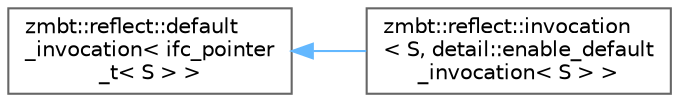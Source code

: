 digraph "Graphical Class Hierarchy"
{
 // LATEX_PDF_SIZE
  bgcolor="transparent";
  edge [fontname=Helvetica,fontsize=10,labelfontname=Helvetica,labelfontsize=10];
  node [fontname=Helvetica,fontsize=10,shape=box,height=0.2,width=0.4];
  rankdir="LR";
  Node0 [id="Node000000",label="zmbt::reflect::default\l_invocation\< ifc_pointer\l_t\< S \> \>",height=0.2,width=0.4,color="grey40", fillcolor="white", style="filled",URL="$structzmbt_1_1reflect_1_1default__invocation.html",tooltip=" "];
  Node0 -> Node1 [id="edge57_Node000000_Node000001",dir="back",color="steelblue1",style="solid",tooltip=" "];
  Node1 [id="Node000001",label="zmbt::reflect::invocation\l\< S, detail::enable_default\l_invocation\< S \> \>",height=0.2,width=0.4,color="grey40", fillcolor="white", style="filled",URL="$structzmbt_1_1reflect_1_1invocation_3_01S_00_01detail_1_1enable__default__invocation_3_01S_01_4_01_4.html",tooltip=" "];
}
